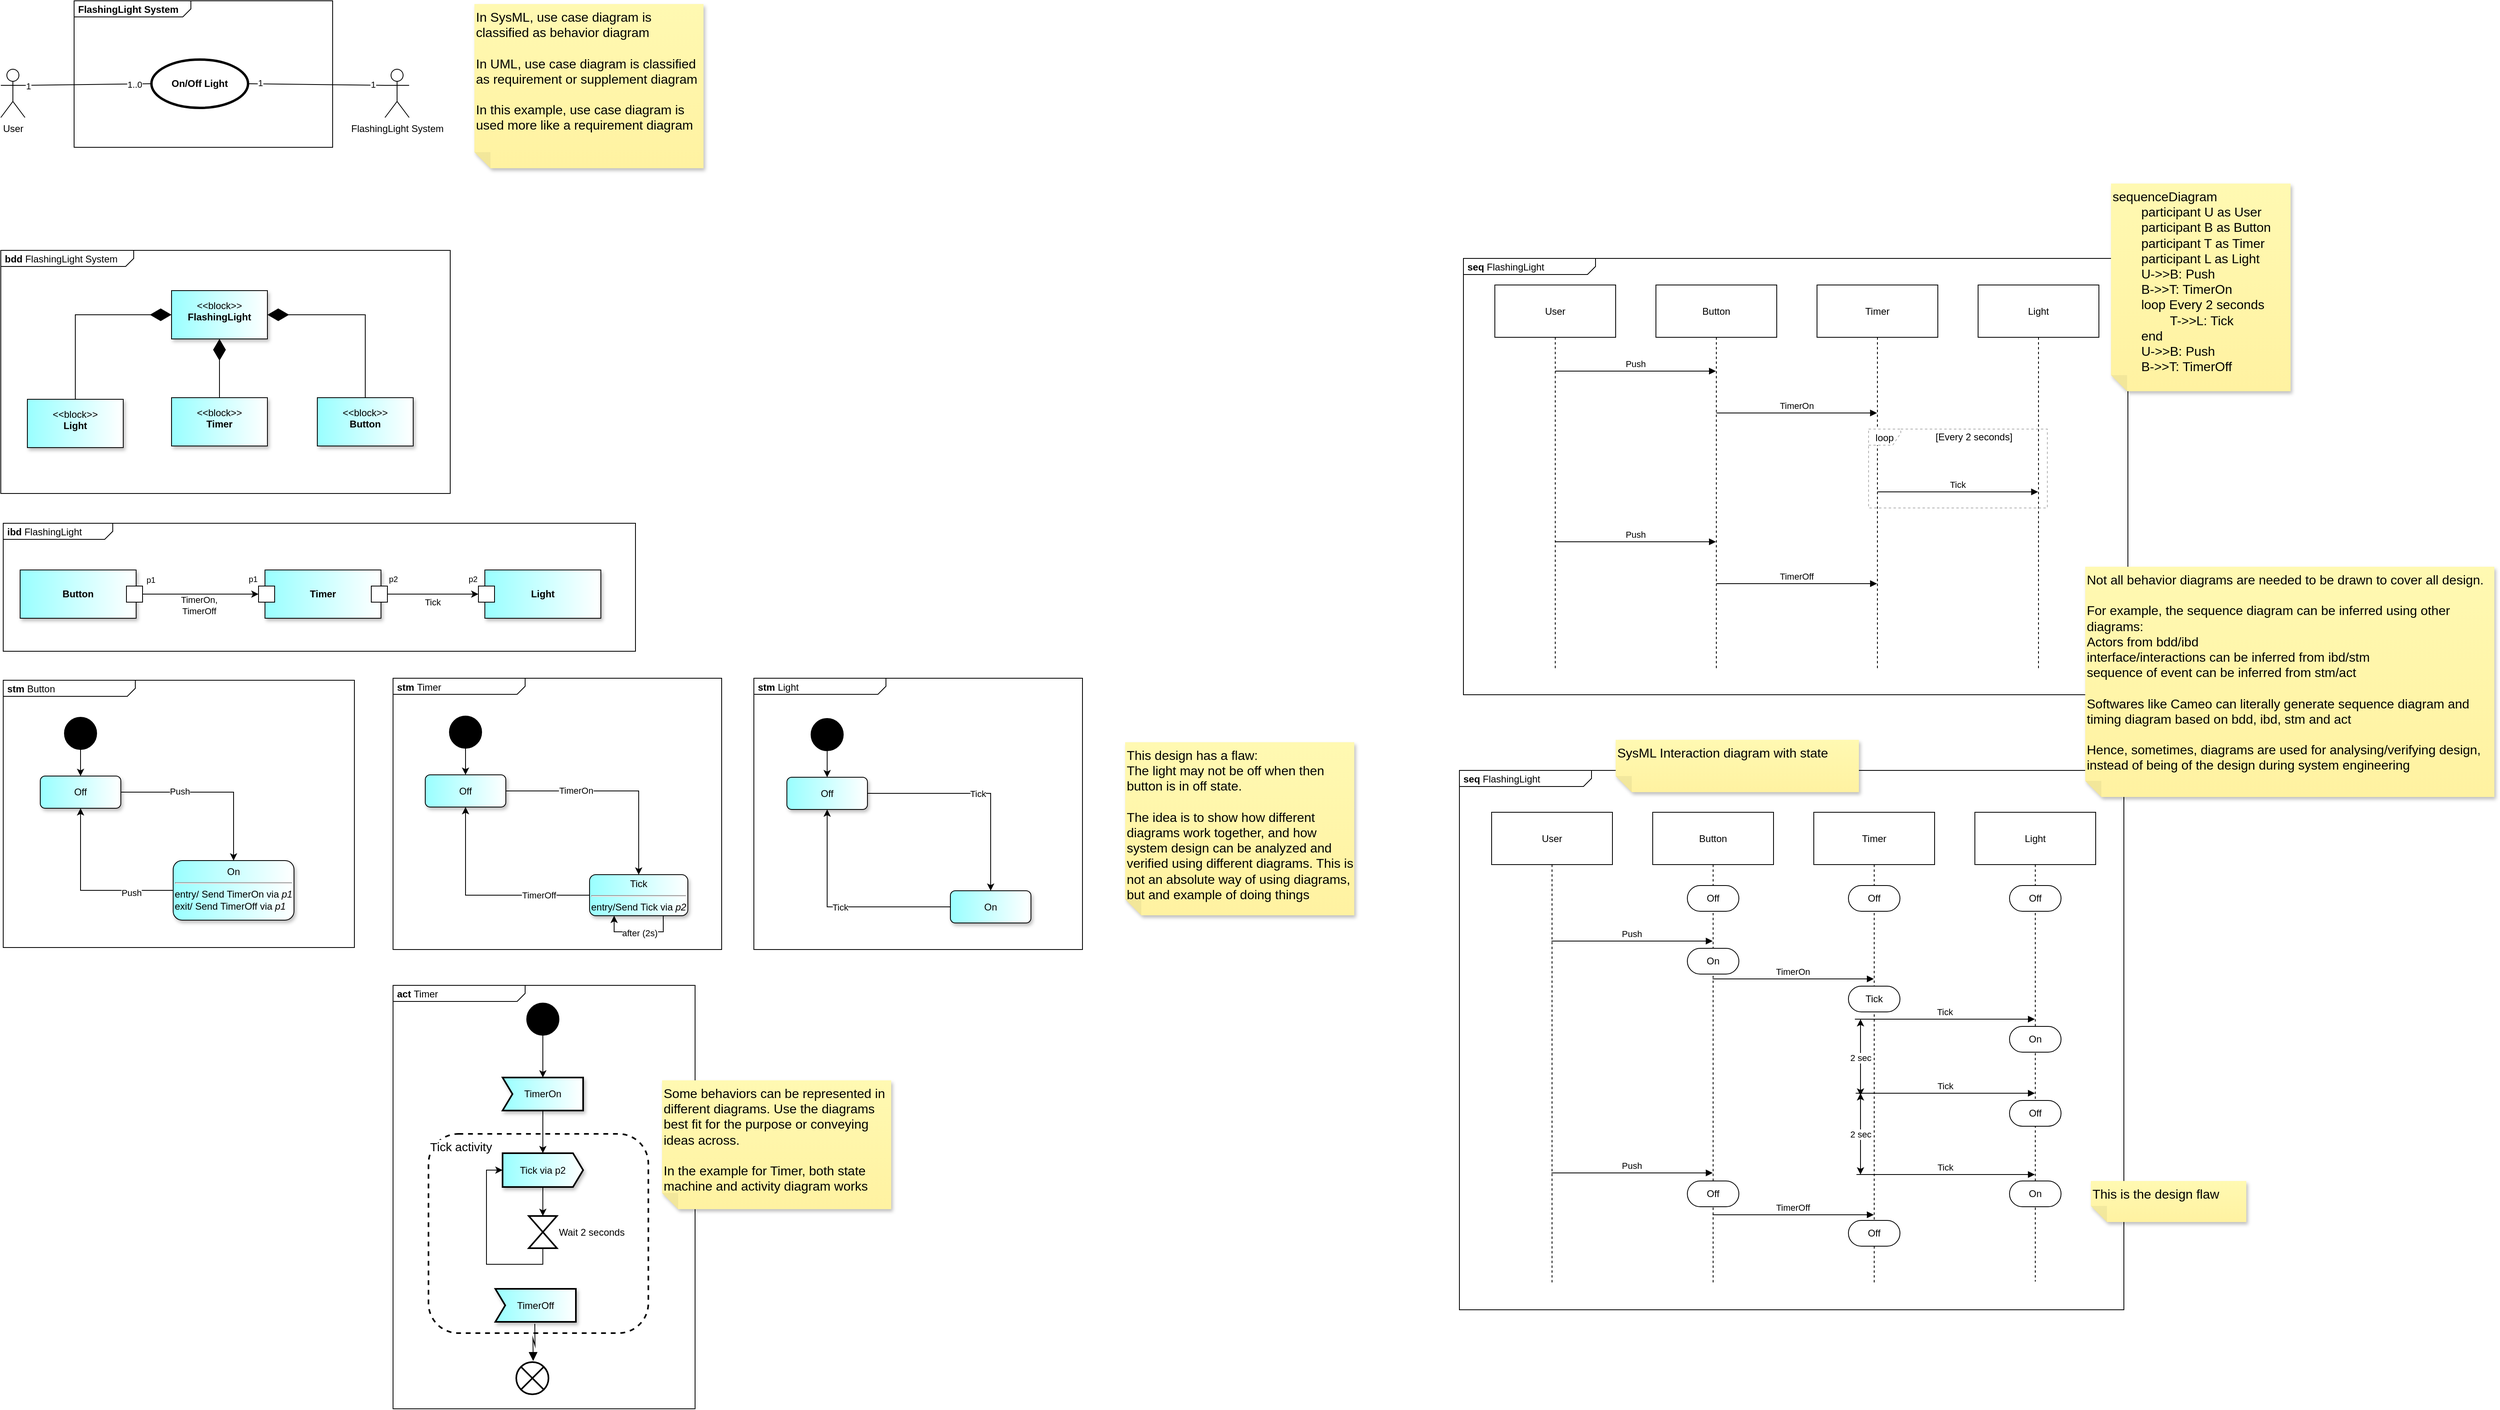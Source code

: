 <mxfile version="24.6.4" type="device">
  <diagram name="diagrams" id="NgHMQupxM8bkoz690rn3">
    <mxGraphModel dx="2449" dy="1994" grid="0" gridSize="10" guides="1" tooltips="1" connect="1" arrows="1" fold="1" page="0" pageScale="1" pageWidth="850" pageHeight="1100" math="0" shadow="0">
      <root>
        <mxCell id="0" />
        <mxCell id="1" parent="0" />
        <mxCell id="U8i6G2EXVAGbIlUf-492-12" value="&lt;p style=&quot;margin:0px;margin-top:4px;margin-left:5px;text-align:left;&quot;&gt;&lt;b&gt;seq&amp;nbsp;&lt;/b&gt;FlashingLight&lt;/p&gt;" style="html=1;shape=mxgraph.sysml.package;overflow=fill;labelX=164;align=left;spacingLeft=5;verticalAlign=top;spacingTop=-3;" parent="1" vertex="1">
          <mxGeometry x="1780" y="-90" width="825" height="542" as="geometry" />
        </mxCell>
        <mxCell id="CLxGFURM5NkhHzxLg44y-3" value="&lt;p style=&quot;margin:0px;margin-top:4px;margin-left:5px;text-align:left;&quot;&gt;&lt;b&gt;act&amp;nbsp;&lt;/b&gt;Timer&lt;/p&gt;" style="html=1;shape=mxgraph.sysml.package;overflow=fill;labelX=164;align=left;spacingLeft=5;verticalAlign=top;spacingTop=-3;" parent="1" vertex="1">
          <mxGeometry x="451" y="813" width="375" height="526" as="geometry" />
        </mxCell>
        <mxCell id="CLxGFURM5NkhHzxLg44y-28" value="Tick activity" style="shape=rect;html=1;rounded=1;verticalAlign=top;dashed=1;strokeWidth=2;whiteSpace=wrap;align=left;fontSize=15;labelBackgroundColor=default;" parent="1" vertex="1">
          <mxGeometry x="495" y="997.5" width="273" height="247.5" as="geometry" />
        </mxCell>
        <mxCell id="xfOUqwsB15l5kCVDc_Ek-1" value="&lt;p style=&quot;margin:0px;margin-top:4px;margin-left:5px;text-align:left;&quot;&gt;&lt;b&gt;bdd &lt;/b&gt;FlashingLight System&lt;/p&gt;" style="html=1;shape=mxgraph.sysml.package;overflow=fill;labelX=165;align=left;spacingLeft=5;verticalAlign=top;spacingTop=-3;" parent="1" vertex="1">
          <mxGeometry x="-36" y="-100" width="558" height="302" as="geometry" />
        </mxCell>
        <mxCell id="GMUeIrDvsUjbcGxVqlLN-1" value="&lt;p&gt;&amp;lt;&amp;lt;block&amp;gt;&amp;gt;&lt;br&gt;&lt;b&gt;FlashingLight&lt;/b&gt;&lt;/p&gt;" style="shape=rect;html=1;overflow=fill;whiteSpace=wrap;align=center;fillColor=#FFFFFF;gradientColor=#99FFFF;strokeColor=default;gradientDirection=west;shadow=1;" parent="1" vertex="1">
          <mxGeometry x="176" y="-50" width="119" height="60" as="geometry" />
        </mxCell>
        <mxCell id="GMUeIrDvsUjbcGxVqlLN-2" value="&lt;p&gt;&amp;lt;&amp;lt;block&amp;gt;&amp;gt;&lt;br&gt;&lt;b&gt;Light&lt;/b&gt;&lt;/p&gt;" style="shape=rect;html=1;overflow=fill;whiteSpace=wrap;align=center;fillColor=#FFFFFF;gradientColor=#99FFFF;strokeColor=default;gradientDirection=west;shadow=1;" parent="1" vertex="1">
          <mxGeometry x="-3" y="85" width="119" height="60" as="geometry" />
        </mxCell>
        <mxCell id="GMUeIrDvsUjbcGxVqlLN-3" value="&lt;p&gt;&amp;lt;&amp;lt;block&amp;gt;&amp;gt;&lt;br&gt;&lt;b&gt;Timer&lt;/b&gt;&lt;/p&gt;" style="shape=rect;html=1;overflow=fill;whiteSpace=wrap;align=center;fillColor=#FFFFFF;gradientColor=#99FFFF;strokeColor=default;gradientDirection=west;shadow=1;" parent="1" vertex="1">
          <mxGeometry x="176" y="83" width="119" height="60" as="geometry" />
        </mxCell>
        <mxCell id="GMUeIrDvsUjbcGxVqlLN-4" value="&lt;p&gt;&amp;lt;&amp;lt;block&amp;gt;&amp;gt;&lt;br&gt;&lt;b&gt;Button&lt;/b&gt;&lt;/p&gt;" style="shape=rect;html=1;overflow=fill;whiteSpace=wrap;align=center;fillColor=#FFFFFF;gradientColor=#99FFFF;strokeColor=default;gradientDirection=west;shadow=1;" parent="1" vertex="1">
          <mxGeometry x="357" y="83" width="119" height="60" as="geometry" />
        </mxCell>
        <mxCell id="GMUeIrDvsUjbcGxVqlLN-5" value="" style="endArrow=diamondThin;endFill=1;endSize=24;html=1;rounded=0;entryX=0;entryY=0.5;entryDx=0;entryDy=0;exitX=0.5;exitY=0;exitDx=0;exitDy=0;edgeStyle=orthogonalEdgeStyle;" parent="1" source="GMUeIrDvsUjbcGxVqlLN-2" target="GMUeIrDvsUjbcGxVqlLN-1" edge="1">
          <mxGeometry width="160" relative="1" as="geometry">
            <mxPoint x="7" y="35" as="sourcePoint" />
            <mxPoint x="167" y="35" as="targetPoint" />
          </mxGeometry>
        </mxCell>
        <mxCell id="GMUeIrDvsUjbcGxVqlLN-6" value="" style="endArrow=diamondThin;endFill=1;endSize=24;html=1;rounded=0;entryX=0.5;entryY=1;entryDx=0;entryDy=0;exitX=0.5;exitY=0;exitDx=0;exitDy=0;edgeStyle=orthogonalEdgeStyle;" parent="1" source="GMUeIrDvsUjbcGxVqlLN-3" target="GMUeIrDvsUjbcGxVqlLN-1" edge="1">
          <mxGeometry width="160" relative="1" as="geometry">
            <mxPoint x="67" y="95" as="sourcePoint" />
            <mxPoint x="186" y="-10" as="targetPoint" />
          </mxGeometry>
        </mxCell>
        <mxCell id="GMUeIrDvsUjbcGxVqlLN-7" value="" style="endArrow=diamondThin;endFill=1;endSize=24;html=1;rounded=0;entryX=1;entryY=0.5;entryDx=0;entryDy=0;exitX=0.5;exitY=0;exitDx=0;exitDy=0;edgeStyle=orthogonalEdgeStyle;" parent="1" source="GMUeIrDvsUjbcGxVqlLN-4" target="GMUeIrDvsUjbcGxVqlLN-1" edge="1">
          <mxGeometry width="160" relative="1" as="geometry">
            <mxPoint x="246" y="93" as="sourcePoint" />
            <mxPoint x="246" y="20" as="targetPoint" />
          </mxGeometry>
        </mxCell>
        <mxCell id="IPxPbu8k2HluA6a1k0Nx-1" value="&lt;p style=&quot;margin:0px;margin-top:4px;margin-left:5px;text-align:left;&quot;&gt;&lt;b&gt;ibd &lt;/b&gt;FlashingLight&lt;/p&gt;" style="html=1;shape=mxgraph.sysml.package;overflow=fill;labelX=136.43;align=left;spacingLeft=5;verticalAlign=top;spacingTop=-3;" parent="1" vertex="1">
          <mxGeometry x="-33" y="239" width="785" height="159" as="geometry" />
        </mxCell>
        <mxCell id="IPxPbu8k2HluA6a1k0Nx-2" value="Timer" style="html=1;shape=mxgraph.sysml.port1;fontStyle=1;whiteSpace=wrap;align=center;points=[[0,0.5,0],[1,0.5,0]];fillColor=#99FFFF;gradientColor=#FFFFFF;strokeColor=#000000;gradientDirection=east;shadow=1;container=0;" parent="1" vertex="1">
          <mxGeometry x="284" y="297" width="160" height="60" as="geometry" />
        </mxCell>
        <mxCell id="IPxPbu8k2HluA6a1k0Nx-5" value="Light" style="html=1;shape=mxgraph.sysml.port1;fontStyle=1;whiteSpace=wrap;align=center;points=[[0,0.5,0],[1,0.5,0]];fillColor=#99FFFF;gradientColor=#FFFFFF;strokeColor=#000000;gradientDirection=east;shadow=1;container=0;" parent="1" vertex="1">
          <mxGeometry x="557" y="297" width="160" height="60" as="geometry" />
        </mxCell>
        <mxCell id="IPxPbu8k2HluA6a1k0Nx-7" value="Button" style="html=1;shape=mxgraph.sysml.port1;fontStyle=1;whiteSpace=wrap;align=center;points=[[0,0.5,0],[1,0.5,0]];fillColor=#99FFFF;gradientColor=#FFFFFF;strokeColor=#000000;gradientDirection=east;shadow=1;container=0;" parent="1" vertex="1">
          <mxGeometry x="-20" y="297" width="160" height="60" as="geometry" />
        </mxCell>
        <mxCell id="IPxPbu8k2HluA6a1k0Nx-9" value="TimerOn,&lt;br&gt;TimerOff" style="rounded=0;orthogonalLoop=1;jettySize=auto;html=1;exitX=1;exitY=0.5;exitDx=0;exitDy=0;exitPerimeter=0;entryX=0;entryY=0.5;entryDx=0;entryDy=0;entryPerimeter=0;endArrow=classic;endFill=1;" parent="1" source="IPxPbu8k2HluA6a1k0Nx-8" target="IPxPbu8k2HluA6a1k0Nx-3" edge="1">
          <mxGeometry x="-0.028" y="-14" relative="1" as="geometry">
            <mxPoint as="offset" />
          </mxGeometry>
        </mxCell>
        <mxCell id="IPxPbu8k2HluA6a1k0Nx-10" value="Tick" style="edgeStyle=none;shape=connector;rounded=0;orthogonalLoop=1;jettySize=auto;html=1;exitX=1;exitY=0.5;exitDx=0;exitDy=0;exitPerimeter=0;entryX=0;entryY=0.5;entryDx=0;entryDy=0;entryPerimeter=0;strokeColor=default;align=center;verticalAlign=middle;fontFamily=Helvetica;fontSize=11;fontColor=default;labelBackgroundColor=default;endArrow=classic;endFill=1;" parent="1" source="IPxPbu8k2HluA6a1k0Nx-4" target="IPxPbu8k2HluA6a1k0Nx-6" edge="1">
          <mxGeometry x="-0.009" y="-10" relative="1" as="geometry">
            <mxPoint as="offset" />
          </mxGeometry>
        </mxCell>
        <mxCell id="IPxPbu8k2HluA6a1k0Nx-8" value="p1" style="shape=rect;points=[[1,0.5,0]];html=1;resizable=1;labelBackgroundColor=none;fontSize=10;part=1;verticalAlign=top;align=center;labelPosition=right;verticalLabelPosition=top;" parent="1" vertex="1">
          <mxGeometry x="120" y="317" width="20" height="20" as="geometry" />
        </mxCell>
        <mxCell id="IPxPbu8k2HluA6a1k0Nx-3" value="p1" style="shape=rect;points=[[0,0.5,0]];html=1;resizable=1;align=right;verticalAlign=bottom;labelPosition=left;verticalLabelPosition=top;labelBackgroundColor=none;fontSize=10;part=1;" parent="1" vertex="1">
          <mxGeometry x="284" y="317" width="20" height="20" as="geometry" />
        </mxCell>
        <mxCell id="IPxPbu8k2HluA6a1k0Nx-4" value="p2" style="shape=rect;points=[[1,0.5,0]];html=1;resizable=1;labelBackgroundColor=none;fontSize=10;part=1;labelPosition=right;verticalLabelPosition=top;align=left;verticalAlign=bottom;" parent="1" vertex="1">
          <mxGeometry x="424" y="317" width="20" height="20" as="geometry" />
        </mxCell>
        <mxCell id="IPxPbu8k2HluA6a1k0Nx-6" value="p2" style="shape=rect;points=[[0,0.5,0]];html=1;resizable=1;align=right;verticalAlign=bottom;labelPosition=left;verticalLabelPosition=top;labelBackgroundColor=none;fontSize=10;part=1;" parent="1" vertex="1">
          <mxGeometry x="557" y="317" width="20" height="20" as="geometry" />
        </mxCell>
        <mxCell id="2qZEOC3DAD6Wj7H-Trqy-1" value="&lt;p style=&quot;margin:0px;margin-top:4px;margin-left:5px;text-align:left;&quot;&gt;&lt;b&gt;stm&amp;nbsp;&lt;/b&gt;Button&lt;/p&gt;" style="html=1;shape=mxgraph.sysml.package;overflow=fill;labelX=164;align=left;spacingLeft=5;verticalAlign=top;spacingTop=-3;" parent="1" vertex="1">
          <mxGeometry x="-33" y="434" width="436" height="332" as="geometry" />
        </mxCell>
        <mxCell id="2qZEOC3DAD6Wj7H-Trqy-2" style="edgeStyle=orthogonalEdgeStyle;rounded=0;orthogonalLoop=1;jettySize=auto;html=1;exitX=0.5;exitY=1;exitDx=0;exitDy=0;" parent="1" source="2qZEOC3DAD6Wj7H-Trqy-3" target="2qZEOC3DAD6Wj7H-Trqy-6" edge="1">
          <mxGeometry relative="1" as="geometry" />
        </mxCell>
        <mxCell id="2qZEOC3DAD6Wj7H-Trqy-3" value="" style="shape=ellipse;html=1;fillColor=strokeColor;fontSize=18;fontColor=#ffffff;" parent="1" vertex="1">
          <mxGeometry x="43" y="480" width="40" height="40" as="geometry" />
        </mxCell>
        <mxCell id="2qZEOC3DAD6Wj7H-Trqy-4" style="edgeStyle=orthogonalEdgeStyle;rounded=0;orthogonalLoop=1;jettySize=auto;html=1;exitX=1;exitY=0.5;exitDx=0;exitDy=0;" parent="1" source="2qZEOC3DAD6Wj7H-Trqy-6" target="2qZEOC3DAD6Wj7H-Trqy-9" edge="1">
          <mxGeometry relative="1" as="geometry" />
        </mxCell>
        <mxCell id="2qZEOC3DAD6Wj7H-Trqy-5" value="Push" style="edgeLabel;html=1;align=center;verticalAlign=middle;resizable=0;points=[];" parent="2qZEOC3DAD6Wj7H-Trqy-4" vertex="1" connectable="0">
          <mxGeometry x="-0.353" y="1" relative="1" as="geometry">
            <mxPoint as="offset" />
          </mxGeometry>
        </mxCell>
        <mxCell id="2qZEOC3DAD6Wj7H-Trqy-6" value="Off" style="shape=rect;rounded=1;html=1;whiteSpace=wrap;align=center;shadow=1;strokeColor=default;verticalAlign=middle;fontFamily=Helvetica;fontSize=12;fontColor=default;fillColor=#FFFFFF;gradientColor=#99FFFF;gradientDirection=west;" parent="1" vertex="1">
          <mxGeometry x="13" y="553" width="100" height="40" as="geometry" />
        </mxCell>
        <mxCell id="2qZEOC3DAD6Wj7H-Trqy-7" style="edgeStyle=orthogonalEdgeStyle;rounded=0;orthogonalLoop=1;jettySize=auto;html=1;exitX=0;exitY=0.5;exitDx=0;exitDy=0;entryX=0.5;entryY=1;entryDx=0;entryDy=0;" parent="1" source="2qZEOC3DAD6Wj7H-Trqy-9" target="2qZEOC3DAD6Wj7H-Trqy-6" edge="1">
          <mxGeometry relative="1" as="geometry" />
        </mxCell>
        <mxCell id="2qZEOC3DAD6Wj7H-Trqy-8" value="Push" style="edgeLabel;html=1;align=center;verticalAlign=middle;resizable=0;points=[];" parent="2qZEOC3DAD6Wj7H-Trqy-7" vertex="1" connectable="0">
          <mxGeometry x="-0.517" y="3" relative="1" as="geometry">
            <mxPoint as="offset" />
          </mxGeometry>
        </mxCell>
        <mxCell id="2qZEOC3DAD6Wj7H-Trqy-9" value="&lt;div style=&quot;text-align: center;&quot;&gt;&lt;span style=&quot;background-color: initial;&quot;&gt;On&lt;/span&gt;&lt;/div&gt;&lt;hr&gt;entry/ Send TimerOn via &lt;i&gt;p1&lt;/i&gt;&lt;div&gt;exit/ Send TimerOff via &lt;i&gt;p1&lt;/i&gt;&lt;/div&gt;" style="shape=rect;rounded=1;html=1;whiteSpace=wrap;align=left;shadow=1;strokeColor=default;verticalAlign=top;fontFamily=Helvetica;fontSize=12;fontColor=default;fillColor=#FFFFFF;gradientColor=#99FFFF;gradientDirection=west;" parent="1" vertex="1">
          <mxGeometry x="178" y="658" width="150" height="74" as="geometry" />
        </mxCell>
        <mxCell id="5Y8oYMauXnSqcPie947L-1" value="&lt;p style=&quot;margin:0px;margin-top:4px;margin-left:5px;text-align:left;&quot;&gt;&lt;b&gt;stm&amp;nbsp;&lt;/b&gt;Timer&lt;/p&gt;" style="html=1;shape=mxgraph.sysml.package;overflow=fill;labelX=164;align=left;spacingLeft=5;verticalAlign=top;spacingTop=-3;" parent="1" vertex="1">
          <mxGeometry x="451" y="431.5" width="408" height="337" as="geometry" />
        </mxCell>
        <mxCell id="5Y8oYMauXnSqcPie947L-2" style="edgeStyle=orthogonalEdgeStyle;rounded=0;orthogonalLoop=1;jettySize=auto;html=1;exitX=0.5;exitY=1;exitDx=0;exitDy=0;" parent="1" source="5Y8oYMauXnSqcPie947L-3" target="5Y8oYMauXnSqcPie947L-6" edge="1">
          <mxGeometry relative="1" as="geometry" />
        </mxCell>
        <mxCell id="5Y8oYMauXnSqcPie947L-3" value="" style="shape=ellipse;html=1;fillColor=strokeColor;fontSize=18;fontColor=#ffffff;" parent="1" vertex="1">
          <mxGeometry x="521" y="478.5" width="40" height="40" as="geometry" />
        </mxCell>
        <mxCell id="5Y8oYMauXnSqcPie947L-4" style="edgeStyle=orthogonalEdgeStyle;rounded=0;orthogonalLoop=1;jettySize=auto;html=1;exitX=1;exitY=0.5;exitDx=0;exitDy=0;" parent="1" source="5Y8oYMauXnSqcPie947L-6" target="5Y8oYMauXnSqcPie947L-9" edge="1">
          <mxGeometry relative="1" as="geometry" />
        </mxCell>
        <mxCell id="5Y8oYMauXnSqcPie947L-5" value="TimerOn" style="edgeLabel;html=1;align=center;verticalAlign=middle;resizable=0;points=[];" parent="5Y8oYMauXnSqcPie947L-4" vertex="1" connectable="0">
          <mxGeometry x="-0.353" y="1" relative="1" as="geometry">
            <mxPoint as="offset" />
          </mxGeometry>
        </mxCell>
        <mxCell id="5Y8oYMauXnSqcPie947L-6" value="Off" style="shape=rect;rounded=1;html=1;whiteSpace=wrap;align=center;shadow=1;strokeColor=default;verticalAlign=middle;fontFamily=Helvetica;fontSize=12;fontColor=default;fillColor=#FFFFFF;gradientColor=#99FFFF;gradientDirection=west;" parent="1" vertex="1">
          <mxGeometry x="491" y="551.5" width="100" height="40" as="geometry" />
        </mxCell>
        <mxCell id="5Y8oYMauXnSqcPie947L-7" style="edgeStyle=orthogonalEdgeStyle;rounded=0;orthogonalLoop=1;jettySize=auto;html=1;exitX=0;exitY=0.5;exitDx=0;exitDy=0;entryX=0.5;entryY=1;entryDx=0;entryDy=0;" parent="1" source="5Y8oYMauXnSqcPie947L-9" target="5Y8oYMauXnSqcPie947L-6" edge="1">
          <mxGeometry relative="1" as="geometry" />
        </mxCell>
        <mxCell id="5Y8oYMauXnSqcPie947L-8" value="TimerOff" style="edgeLabel;html=1;align=center;verticalAlign=middle;resizable=0;points=[];" parent="5Y8oYMauXnSqcPie947L-7" vertex="1" connectable="0">
          <mxGeometry x="-0.517" y="3" relative="1" as="geometry">
            <mxPoint y="-3" as="offset" />
          </mxGeometry>
        </mxCell>
        <mxCell id="5Y8oYMauXnSqcPie947L-9" value="&lt;div style=&quot;text-align: center;&quot;&gt;&lt;span style=&quot;background-color: initial;&quot;&gt;Tick&lt;/span&gt;&lt;/div&gt;&lt;div&gt;&lt;hr&gt;entry/Send Tick via &lt;i&gt;p2&lt;/i&gt;&lt;/div&gt;" style="shape=rect;rounded=1;html=1;whiteSpace=wrap;align=left;shadow=1;strokeColor=default;verticalAlign=middle;fontFamily=Helvetica;fontSize=12;fontColor=default;fillColor=#FFFFFF;gradientColor=#99FFFF;gradientDirection=west;" parent="1" vertex="1">
          <mxGeometry x="695" y="675.5" width="122" height="51" as="geometry" />
        </mxCell>
        <mxCell id="5Y8oYMauXnSqcPie947L-10" style="edgeStyle=orthogonalEdgeStyle;rounded=0;orthogonalLoop=1;jettySize=auto;html=1;exitX=0.75;exitY=1;exitDx=0;exitDy=0;entryX=0.25;entryY=1;entryDx=0;entryDy=0;" parent="1" source="5Y8oYMauXnSqcPie947L-9" target="5Y8oYMauXnSqcPie947L-9" edge="1">
          <mxGeometry relative="1" as="geometry" />
        </mxCell>
        <mxCell id="5Y8oYMauXnSqcPie947L-11" value="after (2s)" style="edgeLabel;html=1;align=center;verticalAlign=middle;resizable=0;points=[];" parent="5Y8oYMauXnSqcPie947L-10" vertex="1" connectable="0">
          <mxGeometry x="-0.208" y="-1" relative="1" as="geometry">
            <mxPoint x="-10" y="2" as="offset" />
          </mxGeometry>
        </mxCell>
        <mxCell id="YGxtljFvsMMyLc6sZUxb-1" value="&lt;p style=&quot;margin:0px;margin-top:4px;margin-left:5px;text-align:left;&quot;&gt;&lt;b&gt;stm&amp;nbsp;&lt;/b&gt;Light&lt;/p&gt;&lt;p style=&quot;margin:0px;margin-top:4px;margin-left:5px;text-align:left;&quot;&gt;&lt;br&gt;&lt;/p&gt;" style="html=1;shape=mxgraph.sysml.package;overflow=fill;labelX=164;align=left;spacingLeft=5;verticalAlign=top;spacingTop=-3;" parent="1" vertex="1">
          <mxGeometry x="899" y="431.5" width="408" height="337" as="geometry" />
        </mxCell>
        <mxCell id="YGxtljFvsMMyLc6sZUxb-2" style="edgeStyle=orthogonalEdgeStyle;rounded=0;orthogonalLoop=1;jettySize=auto;html=1;exitX=0.5;exitY=1;exitDx=0;exitDy=0;" parent="1" source="YGxtljFvsMMyLc6sZUxb-3" target="YGxtljFvsMMyLc6sZUxb-5" edge="1">
          <mxGeometry relative="1" as="geometry" />
        </mxCell>
        <mxCell id="YGxtljFvsMMyLc6sZUxb-3" value="" style="shape=ellipse;html=1;fillColor=strokeColor;fontSize=18;fontColor=#ffffff;" parent="1" vertex="1">
          <mxGeometry x="970" y="481.5" width="40" height="40" as="geometry" />
        </mxCell>
        <mxCell id="YGxtljFvsMMyLc6sZUxb-4" value="Tick" style="edgeStyle=orthogonalEdgeStyle;rounded=0;orthogonalLoop=1;jettySize=auto;html=1;exitX=1;exitY=0.5;exitDx=0;exitDy=0;" parent="1" source="YGxtljFvsMMyLc6sZUxb-5" target="YGxtljFvsMMyLc6sZUxb-7" edge="1">
          <mxGeometry relative="1" as="geometry">
            <mxPoint x="1163.0" y="574.5" as="sourcePoint" />
          </mxGeometry>
        </mxCell>
        <mxCell id="YGxtljFvsMMyLc6sZUxb-5" value="Off" style="shape=rect;rounded=1;html=1;whiteSpace=wrap;align=center;shadow=1;strokeColor=default;verticalAlign=middle;fontFamily=Helvetica;fontSize=12;fontColor=default;fillColor=#FFFFFF;gradientColor=#99FFFF;gradientDirection=west;" parent="1" vertex="1">
          <mxGeometry x="940" y="554.5" width="100" height="40" as="geometry" />
        </mxCell>
        <mxCell id="YGxtljFvsMMyLc6sZUxb-6" value="Tick" style="edgeStyle=orthogonalEdgeStyle;rounded=0;orthogonalLoop=1;jettySize=auto;html=1;exitX=0;exitY=0.5;exitDx=0;exitDy=0;entryX=0.5;entryY=1;entryDx=0;entryDy=0;" parent="1" source="YGxtljFvsMMyLc6sZUxb-7" target="YGxtljFvsMMyLc6sZUxb-5" edge="1">
          <mxGeometry relative="1" as="geometry">
            <mxPoint x="1033" y="715.5" as="sourcePoint" />
          </mxGeometry>
        </mxCell>
        <mxCell id="YGxtljFvsMMyLc6sZUxb-7" value="On" style="shape=rect;rounded=1;html=1;whiteSpace=wrap;align=center;shadow=1;strokeColor=default;verticalAlign=middle;fontFamily=Helvetica;fontSize=12;fontColor=default;fillColor=#FFFFFF;gradientColor=#99FFFF;gradientDirection=west;" parent="1" vertex="1">
          <mxGeometry x="1143" y="695.5" width="100" height="40" as="geometry" />
        </mxCell>
        <mxCell id="CLxGFURM5NkhHzxLg44y-2" value="This design has a flaw:&lt;div style=&quot;font-size: 16px;&quot;&gt;The light may not be off when then button is in off state.&lt;/div&gt;&lt;div style=&quot;font-size: 16px;&quot;&gt;&lt;br&gt;The idea is to show how different diagrams work together, and how system design can be analyzed and verified using different diagrams. This is not an absolute way of using diagrams, but and example of doing things&lt;/div&gt;" style="shape=note;whiteSpace=wrap;html=1;backgroundOutline=1;fontColor=#000000;darkOpacity=0.05;fillColor=#FFF9B2;strokeColor=none;fillStyle=solid;direction=west;gradientDirection=north;gradientColor=#FFF2A1;shadow=1;size=20;pointerEvents=1;align=left;verticalAlign=top;fontSize=16;" parent="1" vertex="1">
          <mxGeometry x="1360" y="511" width="284.47" height="215" as="geometry" />
        </mxCell>
        <mxCell id="CLxGFURM5NkhHzxLg44y-4" style="edgeStyle=orthogonalEdgeStyle;rounded=0;orthogonalLoop=1;jettySize=auto;html=1;exitX=0.5;exitY=1;exitDx=0;exitDy=0;entryX=0.5;entryY=0;entryDx=0;entryDy=0;entryPerimeter=0;" parent="1" source="CLxGFURM5NkhHzxLg44y-5" target="CLxGFURM5NkhHzxLg44y-14" edge="1">
          <mxGeometry relative="1" as="geometry">
            <mxPoint x="636.957" y="840.5" as="targetPoint" />
          </mxGeometry>
        </mxCell>
        <mxCell id="CLxGFURM5NkhHzxLg44y-5" value="" style="shape=ellipse;html=1;fillColor=strokeColor;fontSize=18;fontColor=#ffffff;" parent="1" vertex="1">
          <mxGeometry x="617" y="835" width="40" height="40" as="geometry" />
        </mxCell>
        <mxCell id="CLxGFURM5NkhHzxLg44y-18" style="edgeStyle=orthogonalEdgeStyle;rounded=0;orthogonalLoop=1;jettySize=auto;html=1;exitX=0.5;exitY=1;exitDx=0;exitDy=0;exitPerimeter=0;entryX=0.5;entryY=0;entryDx=0;entryDy=0;entryPerimeter=0;" parent="1" source="CLxGFURM5NkhHzxLg44y-14" target="CLxGFURM5NkhHzxLg44y-19" edge="1">
          <mxGeometry relative="1" as="geometry">
            <mxPoint x="637" y="1005.5" as="targetPoint" />
          </mxGeometry>
        </mxCell>
        <mxCell id="CLxGFURM5NkhHzxLg44y-14" value="TimerOn" style="html=1;shape=mxgraph.sysml.accEvent;strokeWidth=2;whiteSpace=wrap;align=center;rounded=1;shadow=1;strokeColor=default;verticalAlign=middle;fontFamily=Helvetica;fontSize=12;fontColor=default;fillColor=#FFFFFF;gradientColor=#99FFFF;gradientDirection=west;" parent="1" vertex="1">
          <mxGeometry x="587" y="927.5" width="100" height="41" as="geometry" />
        </mxCell>
        <mxCell id="CLxGFURM5NkhHzxLg44y-22" style="edgeStyle=orthogonalEdgeStyle;rounded=0;orthogonalLoop=1;jettySize=auto;html=1;exitX=0.5;exitY=1;exitDx=0;exitDy=0;exitPerimeter=0;" parent="1" source="CLxGFURM5NkhHzxLg44y-19" target="CLxGFURM5NkhHzxLg44y-21" edge="1">
          <mxGeometry relative="1" as="geometry" />
        </mxCell>
        <mxCell id="CLxGFURM5NkhHzxLg44y-19" value="Tick via p2" style="html=1;shape=mxgraph.sysml.sendSigAct;strokeWidth=2;whiteSpace=wrap;align=center;rounded=1;shadow=1;strokeColor=default;verticalAlign=middle;fontFamily=Helvetica;fontSize=12;fontColor=default;fillColor=#FFFFFF;gradientColor=#99FFFF;gradientDirection=west;" parent="1" vertex="1">
          <mxGeometry x="587" y="1021.5" width="100" height="42" as="geometry" />
        </mxCell>
        <mxCell id="CLxGFURM5NkhHzxLg44y-21" value="Wait 2 seconds" style="html=1;shape=mxgraph.sysml.timeEvent;strokeWidth=2;verticalLabelPosition=middle;verticalAlignment=top;labelPosition=right;align=left;verticalAlign=middle;" parent="1" vertex="1">
          <mxGeometry x="619.5" y="1099.5" width="35" height="40" as="geometry" />
        </mxCell>
        <mxCell id="CLxGFURM5NkhHzxLg44y-23" style="edgeStyle=orthogonalEdgeStyle;rounded=0;orthogonalLoop=1;jettySize=auto;html=1;exitX=0.5;exitY=1;exitDx=0;exitDy=0;exitPerimeter=0;entryX=0;entryY=0.5;entryDx=0;entryDy=0;entryPerimeter=0;" parent="1" source="CLxGFURM5NkhHzxLg44y-21" target="CLxGFURM5NkhHzxLg44y-19" edge="1">
          <mxGeometry relative="1" as="geometry" />
        </mxCell>
        <mxCell id="CLxGFURM5NkhHzxLg44y-24" value="TimerOff" style="html=1;shape=mxgraph.sysml.accEvent;strokeWidth=2;whiteSpace=wrap;align=center;rounded=1;shadow=1;strokeColor=default;verticalAlign=middle;fontFamily=Helvetica;fontSize=12;fontColor=default;fillColor=#FFFFFF;gradientColor=#99FFFF;gradientDirection=west;" parent="1" vertex="1">
          <mxGeometry x="578" y="1190" width="100" height="41" as="geometry" />
        </mxCell>
        <mxCell id="CLxGFURM5NkhHzxLg44y-27" value="Some behaviors can be represented in different diagrams. Use the diagrams best fit for the purpose or conveying ideas across.&lt;br&gt;&lt;br&gt;In the example for Timer, both state machine and activity diagram works" style="shape=note;whiteSpace=wrap;html=1;backgroundOutline=1;fontColor=#000000;darkOpacity=0.05;fillColor=#FFF9B2;strokeColor=none;fillStyle=solid;direction=west;gradientDirection=north;gradientColor=#FFF2A1;shadow=1;size=20;pointerEvents=1;align=left;verticalAlign=top;fontSize=16;" parent="1" vertex="1">
          <mxGeometry x="785" y="931" width="284.47" height="160" as="geometry" />
        </mxCell>
        <mxCell id="CLxGFURM5NkhHzxLg44y-29" value="" style="shape=mxgraph.lean_mapping.electronic_info_flow_edge;html=1;edgeStyle=none;align=center;verticalAlign=bottom;fillColor=#ffffff;rounded=0;" parent="1" source="CLxGFURM5NkhHzxLg44y-24" target="CLxGFURM5NkhHzxLg44y-34" edge="1">
          <mxGeometry x="1" relative="1" as="geometry">
            <mxPoint x="625" y="1286.714" as="targetPoint" />
            <mxPoint x="821.0" y="1155.5" as="sourcePoint" />
          </mxGeometry>
        </mxCell>
        <mxCell id="CLxGFURM5NkhHzxLg44y-34" value="" style="html=1;shape=mxgraph.sysml.flowFinal;strokeWidth=2;verticalLabelPosition=bottom;verticalAlignment=top;" parent="1" vertex="1">
          <mxGeometry x="604" y="1281.004" width="40" height="40" as="geometry" />
        </mxCell>
        <mxCell id="U8i6G2EXVAGbIlUf-492-1" value="User" style="shape=umlLifeline;perimeter=lifelinePerimeter;whiteSpace=wrap;container=1;dropTarget=0;collapsible=0;recursiveResize=0;outlineConnect=0;portConstraint=eastwest;newEdgeStyle={&quot;edgeStyle&quot;:&quot;elbowEdgeStyle&quot;,&quot;elbow&quot;:&quot;vertical&quot;,&quot;curved&quot;:0,&quot;rounded&quot;:0};size=65;" parent="1" vertex="1">
          <mxGeometry x="1819" y="-57" width="150" height="476" as="geometry" />
        </mxCell>
        <mxCell id="U8i6G2EXVAGbIlUf-492-2" value="Button" style="shape=umlLifeline;perimeter=lifelinePerimeter;whiteSpace=wrap;container=1;dropTarget=0;collapsible=0;recursiveResize=0;outlineConnect=0;portConstraint=eastwest;newEdgeStyle={&quot;edgeStyle&quot;:&quot;elbowEdgeStyle&quot;,&quot;elbow&quot;:&quot;vertical&quot;,&quot;curved&quot;:0,&quot;rounded&quot;:0};size=65;" parent="1" vertex="1">
          <mxGeometry x="2019" y="-57" width="150" height="476" as="geometry" />
        </mxCell>
        <mxCell id="U8i6G2EXVAGbIlUf-492-3" value="Timer" style="shape=umlLifeline;perimeter=lifelinePerimeter;whiteSpace=wrap;container=1;dropTarget=0;collapsible=0;recursiveResize=0;outlineConnect=0;portConstraint=eastwest;newEdgeStyle={&quot;edgeStyle&quot;:&quot;elbowEdgeStyle&quot;,&quot;elbow&quot;:&quot;vertical&quot;,&quot;curved&quot;:0,&quot;rounded&quot;:0};size=65;" parent="1" vertex="1">
          <mxGeometry x="2219" y="-57" width="150" height="476" as="geometry" />
        </mxCell>
        <mxCell id="U8i6G2EXVAGbIlUf-492-4" value="Light" style="shape=umlLifeline;perimeter=lifelinePerimeter;whiteSpace=wrap;container=1;dropTarget=0;collapsible=0;recursiveResize=0;outlineConnect=0;portConstraint=eastwest;newEdgeStyle={&quot;edgeStyle&quot;:&quot;elbowEdgeStyle&quot;,&quot;elbow&quot;:&quot;vertical&quot;,&quot;curved&quot;:0,&quot;rounded&quot;:0};size=65;" parent="1" vertex="1">
          <mxGeometry x="2419" y="-57" width="150" height="476" as="geometry" />
        </mxCell>
        <mxCell id="U8i6G2EXVAGbIlUf-492-5" value="loop" style="shape=umlFrame;dashed=1;pointerEvents=0;dropTarget=0;strokeColor=#B3B3B3;height=20;width=40" parent="1" vertex="1">
          <mxGeometry x="2283" y="122" width="222" height="98" as="geometry" />
        </mxCell>
        <mxCell id="U8i6G2EXVAGbIlUf-492-6" value="[Every 2 seconds]" style="text;strokeColor=none;fillColor=none;align=center;verticalAlign=middle;whiteSpace=wrap;" parent="U8i6G2EXVAGbIlUf-492-5" vertex="1">
          <mxGeometry x="40" width="182" height="20" as="geometry" />
        </mxCell>
        <mxCell id="U8i6G2EXVAGbIlUf-492-7" value="Push" style="verticalAlign=bottom;edgeStyle=elbowEdgeStyle;elbow=vertical;curved=0;rounded=0;endArrow=block;" parent="1" source="U8i6G2EXVAGbIlUf-492-1" target="U8i6G2EXVAGbIlUf-492-2" edge="1">
          <mxGeometry relative="1" as="geometry">
            <Array as="points">
              <mxPoint x="2003" y="50" />
            </Array>
          </mxGeometry>
        </mxCell>
        <mxCell id="U8i6G2EXVAGbIlUf-492-8" value="TimerOn" style="verticalAlign=bottom;edgeStyle=elbowEdgeStyle;elbow=vertical;curved=0;rounded=0;endArrow=block;" parent="1" source="U8i6G2EXVAGbIlUf-492-2" target="U8i6G2EXVAGbIlUf-492-3" edge="1">
          <mxGeometry relative="1" as="geometry">
            <Array as="points">
              <mxPoint x="2203" y="102" />
            </Array>
          </mxGeometry>
        </mxCell>
        <mxCell id="U8i6G2EXVAGbIlUf-492-9" value="Tick" style="verticalAlign=bottom;edgeStyle=elbowEdgeStyle;elbow=vertical;curved=0;rounded=0;endArrow=block;" parent="1" source="U8i6G2EXVAGbIlUf-492-3" target="U8i6G2EXVAGbIlUf-492-4" edge="1">
          <mxGeometry relative="1" as="geometry">
            <Array as="points">
              <mxPoint x="2403" y="200" />
            </Array>
          </mxGeometry>
        </mxCell>
        <mxCell id="U8i6G2EXVAGbIlUf-492-10" value="Push" style="verticalAlign=bottom;edgeStyle=elbowEdgeStyle;elbow=vertical;curved=0;rounded=0;endArrow=block;" parent="1" source="U8i6G2EXVAGbIlUf-492-1" target="U8i6G2EXVAGbIlUf-492-2" edge="1">
          <mxGeometry relative="1" as="geometry">
            <Array as="points">
              <mxPoint x="2003" y="262" />
            </Array>
          </mxGeometry>
        </mxCell>
        <mxCell id="U8i6G2EXVAGbIlUf-492-11" value="TimerOff" style="verticalAlign=bottom;edgeStyle=elbowEdgeStyle;elbow=vertical;curved=0;rounded=0;endArrow=block;" parent="1" source="U8i6G2EXVAGbIlUf-492-2" target="U8i6G2EXVAGbIlUf-492-3" edge="1">
          <mxGeometry relative="1" as="geometry">
            <Array as="points">
              <mxPoint x="2203" y="314" />
            </Array>
          </mxGeometry>
        </mxCell>
        <mxCell id="S4ao-fSeeahUt9cccsF2-1" value="&lt;p style=&quot;margin:0px;margin-top:4px;margin-left:5px;text-align:left;&quot;&gt;&lt;b&gt;seq&amp;nbsp;&lt;/b&gt;FlashingLight&lt;/p&gt;" style="html=1;shape=mxgraph.sysml.package;overflow=fill;labelX=164;align=left;spacingLeft=5;verticalAlign=top;spacingTop=-3;" parent="1" vertex="1">
          <mxGeometry x="1775" y="546" width="825" height="670" as="geometry" />
        </mxCell>
        <mxCell id="S4ao-fSeeahUt9cccsF2-2" value="User" style="shape=umlLifeline;perimeter=lifelinePerimeter;whiteSpace=wrap;container=1;dropTarget=0;collapsible=0;recursiveResize=0;outlineConnect=0;portConstraint=eastwest;newEdgeStyle={&quot;edgeStyle&quot;:&quot;elbowEdgeStyle&quot;,&quot;elbow&quot;:&quot;vertical&quot;,&quot;curved&quot;:0,&quot;rounded&quot;:0};size=65;" parent="1" vertex="1">
          <mxGeometry x="1815" y="598" width="150" height="584" as="geometry" />
        </mxCell>
        <mxCell id="S4ao-fSeeahUt9cccsF2-3" value="Button" style="shape=umlLifeline;perimeter=lifelinePerimeter;whiteSpace=wrap;container=1;dropTarget=0;collapsible=0;recursiveResize=0;outlineConnect=0;portConstraint=eastwest;newEdgeStyle={&quot;edgeStyle&quot;:&quot;elbowEdgeStyle&quot;,&quot;elbow&quot;:&quot;vertical&quot;,&quot;curved&quot;:0,&quot;rounded&quot;:0};size=65;" parent="1" vertex="1">
          <mxGeometry x="2015" y="598" width="150" height="584" as="geometry" />
        </mxCell>
        <mxCell id="S4ao-fSeeahUt9cccsF2-4" value="Timer" style="shape=umlLifeline;perimeter=lifelinePerimeter;whiteSpace=wrap;container=1;dropTarget=0;collapsible=0;recursiveResize=0;outlineConnect=0;portConstraint=eastwest;newEdgeStyle={&quot;edgeStyle&quot;:&quot;elbowEdgeStyle&quot;,&quot;elbow&quot;:&quot;vertical&quot;,&quot;curved&quot;:0,&quot;rounded&quot;:0};size=65;" parent="1" vertex="1">
          <mxGeometry x="2215" y="598" width="150" height="587" as="geometry" />
        </mxCell>
        <mxCell id="S4ao-fSeeahUt9cccsF2-5" value="Light" style="shape=umlLifeline;perimeter=lifelinePerimeter;whiteSpace=wrap;container=1;dropTarget=0;collapsible=0;recursiveResize=0;outlineConnect=0;portConstraint=eastwest;newEdgeStyle={&quot;edgeStyle&quot;:&quot;elbowEdgeStyle&quot;,&quot;elbow&quot;:&quot;vertical&quot;,&quot;curved&quot;:0,&quot;rounded&quot;:0};size=65;" parent="1" vertex="1">
          <mxGeometry x="2415" y="598" width="150" height="583" as="geometry" />
        </mxCell>
        <mxCell id="S4ao-fSeeahUt9cccsF2-6" value="Push" style="verticalAlign=bottom;edgeStyle=elbowEdgeStyle;elbow=vertical;curved=0;rounded=0;endArrow=block;" parent="1" edge="1">
          <mxGeometry relative="1" as="geometry">
            <Array as="points">
              <mxPoint x="1999" y="758" />
            </Array>
            <mxPoint x="1889.324" y="758" as="sourcePoint" />
            <mxPoint x="2089.5" y="758" as="targetPoint" />
          </mxGeometry>
        </mxCell>
        <mxCell id="S4ao-fSeeahUt9cccsF2-7" value="TimerOn" style="verticalAlign=bottom;edgeStyle=elbowEdgeStyle;elbow=vertical;curved=0;rounded=0;endArrow=block;" parent="1" edge="1">
          <mxGeometry relative="1" as="geometry">
            <Array as="points">
              <mxPoint x="2199" y="805" />
            </Array>
            <mxPoint x="2089.324" y="805" as="sourcePoint" />
            <mxPoint x="2289.5" y="805" as="targetPoint" />
          </mxGeometry>
        </mxCell>
        <mxCell id="S4ao-fSeeahUt9cccsF2-8" value="Tick" style="verticalAlign=bottom;edgeStyle=elbowEdgeStyle;elbow=vertical;curved=0;rounded=0;endArrow=block;" parent="1" edge="1">
          <mxGeometry relative="1" as="geometry">
            <Array as="points">
              <mxPoint x="2375.19" y="855" />
            </Array>
            <mxPoint x="2266.0" y="855" as="sourcePoint" />
            <mxPoint x="2489.5" y="855" as="targetPoint" />
          </mxGeometry>
        </mxCell>
        <mxCell id="S4ao-fSeeahUt9cccsF2-9" value="Push" style="verticalAlign=bottom;edgeStyle=elbowEdgeStyle;elbow=vertical;curved=0;rounded=0;endArrow=block;" parent="1" edge="1">
          <mxGeometry relative="1" as="geometry">
            <Array as="points">
              <mxPoint x="1999" y="1046" />
            </Array>
            <mxPoint x="1889.324" y="1046" as="sourcePoint" />
            <mxPoint x="2089.5" y="1046" as="targetPoint" />
          </mxGeometry>
        </mxCell>
        <mxCell id="S4ao-fSeeahUt9cccsF2-10" value="TimerOff" style="verticalAlign=bottom;edgeStyle=elbowEdgeStyle;elbow=vertical;curved=0;rounded=0;endArrow=block;" parent="1" edge="1">
          <mxGeometry relative="1" as="geometry">
            <Array as="points">
              <mxPoint x="2199" y="1098" />
            </Array>
            <mxPoint x="2089.324" y="1098" as="sourcePoint" />
            <mxPoint x="2289.5" y="1098" as="targetPoint" />
          </mxGeometry>
        </mxCell>
        <mxCell id="S4ao-fSeeahUt9cccsF2-11" value="Off" style="rounded=1;whiteSpace=wrap;html=1;arcSize=50;" parent="1" vertex="1">
          <mxGeometry x="2058" y="689" width="64" height="32" as="geometry" />
        </mxCell>
        <mxCell id="S4ao-fSeeahUt9cccsF2-12" value="Off" style="rounded=1;whiteSpace=wrap;html=1;strokeColor=default;align=center;verticalAlign=middle;arcSize=50;fontFamily=Helvetica;fontSize=12;fontColor=default;fillColor=default;" parent="1" vertex="1">
          <mxGeometry x="2258" y="689" width="64" height="32" as="geometry" />
        </mxCell>
        <mxCell id="S4ao-fSeeahUt9cccsF2-13" value="Off" style="rounded=1;whiteSpace=wrap;html=1;strokeColor=default;align=center;verticalAlign=middle;arcSize=50;fontFamily=Helvetica;fontSize=12;fontColor=default;fillColor=default;" parent="1" vertex="1">
          <mxGeometry x="2458" y="689" width="64" height="32" as="geometry" />
        </mxCell>
        <mxCell id="S4ao-fSeeahUt9cccsF2-14" value="On" style="rounded=1;whiteSpace=wrap;html=1;strokeColor=default;align=center;verticalAlign=middle;arcSize=50;fontFamily=Helvetica;fontSize=12;fontColor=default;fillColor=default;" parent="1" vertex="1">
          <mxGeometry x="2058" y="767" width="64" height="32" as="geometry" />
        </mxCell>
        <mxCell id="S4ao-fSeeahUt9cccsF2-15" value="Tick" style="rounded=1;whiteSpace=wrap;html=1;strokeColor=default;align=center;verticalAlign=middle;arcSize=50;fontFamily=Helvetica;fontSize=12;fontColor=default;fillColor=default;" parent="1" vertex="1">
          <mxGeometry x="2258" y="814" width="64" height="32" as="geometry" />
        </mxCell>
        <mxCell id="S4ao-fSeeahUt9cccsF2-16" value="On" style="rounded=1;whiteSpace=wrap;html=1;strokeColor=default;align=center;verticalAlign=middle;arcSize=50;fontFamily=Helvetica;fontSize=12;fontColor=default;fillColor=default;" parent="1" vertex="1">
          <mxGeometry x="2458" y="864" width="64" height="32" as="geometry" />
        </mxCell>
        <mxCell id="S4ao-fSeeahUt9cccsF2-17" value="Tick" style="verticalAlign=bottom;edgeStyle=elbowEdgeStyle;elbow=vertical;curved=0;rounded=0;endArrow=block;" parent="1" edge="1">
          <mxGeometry relative="1" as="geometry">
            <Array as="points">
              <mxPoint x="2376.19" y="947" />
            </Array>
            <mxPoint x="2267.0" y="947" as="sourcePoint" />
            <mxPoint x="2489.5" y="947" as="targetPoint" />
          </mxGeometry>
        </mxCell>
        <mxCell id="S4ao-fSeeahUt9cccsF2-18" value="Off" style="rounded=1;whiteSpace=wrap;html=1;strokeColor=default;align=center;verticalAlign=middle;arcSize=50;fontFamily=Helvetica;fontSize=12;fontColor=default;fillColor=default;" parent="1" vertex="1">
          <mxGeometry x="2458" y="956" width="64" height="32" as="geometry" />
        </mxCell>
        <mxCell id="S4ao-fSeeahUt9cccsF2-19" value="Tick" style="verticalAlign=bottom;edgeStyle=elbowEdgeStyle;elbow=vertical;curved=0;rounded=0;endArrow=block;" parent="1" edge="1">
          <mxGeometry relative="1" as="geometry">
            <Array as="points">
              <mxPoint x="2377.68" y="1048" />
            </Array>
            <mxPoint x="2268.004" y="1048" as="sourcePoint" />
            <mxPoint x="2489.5" y="1048" as="targetPoint" />
          </mxGeometry>
        </mxCell>
        <mxCell id="S4ao-fSeeahUt9cccsF2-20" value="On" style="rounded=1;whiteSpace=wrap;html=1;strokeColor=default;align=center;verticalAlign=middle;arcSize=50;fontFamily=Helvetica;fontSize=12;fontColor=default;fillColor=default;" parent="1" vertex="1">
          <mxGeometry x="2458" y="1056" width="64" height="32" as="geometry" />
        </mxCell>
        <mxCell id="S4ao-fSeeahUt9cccsF2-21" value="2 sec" style="endArrow=classic;startArrow=classic;html=1;rounded=0;" parent="1" edge="1">
          <mxGeometry width="50" height="50" relative="1" as="geometry">
            <mxPoint x="2273" y="950" as="sourcePoint" />
            <mxPoint x="2273" y="855" as="targetPoint" />
          </mxGeometry>
        </mxCell>
        <mxCell id="S4ao-fSeeahUt9cccsF2-22" value="2 sec" style="endArrow=classic;startArrow=classic;html=1;rounded=0;" parent="1" edge="1">
          <mxGeometry width="50" height="50" relative="1" as="geometry">
            <mxPoint x="2273" y="1048" as="sourcePoint" />
            <mxPoint x="2273" y="947" as="targetPoint" />
          </mxGeometry>
        </mxCell>
        <mxCell id="S4ao-fSeeahUt9cccsF2-23" value="Off" style="rounded=1;whiteSpace=wrap;html=1;strokeColor=default;align=center;verticalAlign=middle;arcSize=50;fontFamily=Helvetica;fontSize=12;fontColor=default;fillColor=default;" parent="1" vertex="1">
          <mxGeometry x="2258" y="1105" width="64" height="32" as="geometry" />
        </mxCell>
        <mxCell id="S4ao-fSeeahUt9cccsF2-24" value="Off" style="rounded=1;whiteSpace=wrap;html=1;strokeColor=default;align=center;verticalAlign=middle;arcSize=50;fontFamily=Helvetica;fontSize=12;fontColor=default;fillColor=default;" parent="1" vertex="1">
          <mxGeometry x="2058" y="1056" width="64" height="32" as="geometry" />
        </mxCell>
        <mxCell id="U8i6G2EXVAGbIlUf-492-13" value="Not all behavior diagrams are needed to be drawn to cover all design.&lt;div&gt;&lt;br&gt;&lt;/div&gt;&lt;div&gt;For example, the sequence diagram can be inferred using other diagrams:&lt;br&gt;Actors from bdd/ibd&lt;/div&gt;&lt;div&gt;interface/interactions can be inferred from ibd/stm&lt;/div&gt;&lt;div&gt;sequence of event can be inferred from stm/act&lt;/div&gt;&lt;div&gt;&lt;br&gt;&lt;/div&gt;&lt;div&gt;Softwares like Cameo can literally generate sequence diagram and timing diagram based on bdd, ibd, stm and act&lt;/div&gt;&lt;div&gt;&lt;br&gt;&lt;/div&gt;&lt;div&gt;Hence, sometimes, diagrams are used for analysing/verifying design, instead of being of the design during system engineering&lt;br&gt;&lt;br&gt;&lt;/div&gt;" style="shape=note;whiteSpace=wrap;html=1;backgroundOutline=1;fontColor=#000000;darkOpacity=0.05;fillColor=#FFF9B2;strokeColor=none;fillStyle=solid;direction=west;gradientDirection=north;gradientColor=#FFF2A1;shadow=1;size=20;pointerEvents=1;align=left;verticalAlign=top;fontSize=16;" parent="1" vertex="1">
          <mxGeometry x="2552" y="293" width="508" height="286" as="geometry" />
        </mxCell>
        <mxCell id="S4ao-fSeeahUt9cccsF2-25" value="&lt;div&gt;SysML Interaction diagram with state&lt;/div&gt;" style="shape=note;whiteSpace=wrap;html=1;backgroundOutline=1;fontColor=#000000;darkOpacity=0.05;fillColor=#FFF9B2;strokeColor=none;fillStyle=solid;direction=west;gradientDirection=north;gradientColor=#FFF2A1;shadow=1;size=20;pointerEvents=1;align=left;verticalAlign=top;fontSize=16;" parent="1" vertex="1">
          <mxGeometry x="1969" y="508" width="302" height="65" as="geometry" />
        </mxCell>
        <mxCell id="Jhjb0673eM8W0iqrcDen-1" value="&lt;div&gt;&lt;div&gt;sequenceDiagram&lt;/div&gt;&lt;div&gt;&lt;span style=&quot;white-space: normal;&quot;&gt;&lt;span style=&quot;white-space:pre&quot;&gt;&#x9;&lt;/span&gt;participant U as User&lt;/span&gt;&lt;/div&gt;&lt;div&gt;&lt;span style=&quot;white-space: normal;&quot;&gt;&lt;span style=&quot;white-space:pre&quot;&gt;&#x9;&lt;/span&gt;participant B as Button&lt;/span&gt;&lt;/div&gt;&lt;div&gt;&lt;span style=&quot;white-space: normal;&quot;&gt;&lt;span style=&quot;white-space:pre&quot;&gt;&#x9;&lt;/span&gt;participant T as Timer&lt;/span&gt;&lt;/div&gt;&lt;div&gt;&lt;span style=&quot;white-space: normal;&quot;&gt;&lt;span style=&quot;white-space:pre&quot;&gt;&#x9;&lt;/span&gt;participant L as Light&lt;/span&gt;&lt;/div&gt;&lt;div&gt;&lt;span style=&quot;white-space: normal;&quot;&gt;&lt;span style=&quot;white-space:pre&quot;&gt;&#x9;&lt;/span&gt;U-&amp;gt;&amp;gt;B: Push&lt;/span&gt;&lt;/div&gt;&lt;div&gt;&lt;span style=&quot;white-space: normal;&quot;&gt;&lt;span style=&quot;white-space:pre&quot;&gt;&#x9;&lt;/span&gt;B-&amp;gt;&amp;gt;T: TimerOn&lt;/span&gt;&lt;/div&gt;&lt;div&gt;&lt;span style=&quot;white-space: normal;&quot;&gt;&lt;span style=&quot;white-space:pre&quot;&gt;&#x9;&lt;/span&gt;loop Every 2 seconds&lt;/span&gt;&lt;/div&gt;&lt;div&gt;&lt;span style=&quot;white-space: normal;&quot;&gt;&lt;span style=&quot;white-space:pre&quot;&gt;&#x9;&#x9;&lt;/span&gt;T-&amp;gt;&amp;gt;L: Tick&lt;/span&gt;&lt;/div&gt;&lt;div&gt;&lt;span style=&quot;white-space: normal;&quot;&gt;&lt;span style=&quot;white-space:pre&quot;&gt;&#x9;&lt;/span&gt;end&lt;/span&gt;&lt;/div&gt;&lt;div&gt;&lt;span style=&quot;white-space: normal;&quot;&gt;&lt;span style=&quot;white-space:pre&quot;&gt;&#x9;&lt;/span&gt;U-&amp;gt;&amp;gt;B: Push&lt;/span&gt;&lt;/div&gt;&lt;div&gt;&lt;span style=&quot;white-space: normal;&quot;&gt;&lt;span style=&quot;white-space:pre&quot;&gt;&#x9;&lt;/span&gt;B-&amp;gt;&amp;gt;T: TimerOff&lt;/span&gt;&lt;/div&gt;&lt;/div&gt;" style="shape=note;whiteSpace=wrap;html=1;backgroundOutline=1;fontColor=#000000;darkOpacity=0.05;fillColor=#FFF9B2;strokeColor=none;fillStyle=solid;direction=west;gradientDirection=north;gradientColor=#FFF2A1;shadow=1;size=20;pointerEvents=1;align=left;verticalAlign=top;fontSize=16;" parent="1" vertex="1">
          <mxGeometry x="2584" y="-183" width="223" height="258" as="geometry" />
        </mxCell>
        <mxCell id="Jhjb0673eM8W0iqrcDen-2" value="This is the design flaw" style="shape=note;whiteSpace=wrap;html=1;backgroundOutline=1;fontColor=#000000;darkOpacity=0.05;fillColor=#FFF9B2;strokeColor=none;fillStyle=solid;direction=west;gradientDirection=north;gradientColor=#FFF2A1;shadow=1;size=20;pointerEvents=1;align=left;verticalAlign=top;fontSize=16;" parent="1" vertex="1">
          <mxGeometry x="2559" y="1056" width="193" height="51" as="geometry" />
        </mxCell>
        <mxCell id="Q1Wy-xM1FsPPsy4lvHWW-1" value="&lt;p style=&quot;margin:0px;margin-top:4px;margin-left:5px;text-align:left;&quot;&gt;&lt;b&gt;FlashingLight System&lt;/b&gt;&lt;/p&gt;" style="html=1;shape=mxgraph.sysml.package;overflow=fill;labelX=145.29;align=left;spacingLeft=5;verticalAlign=top;spacingTop=-3;" vertex="1" parent="1">
          <mxGeometry x="55" y="-410" width="321" height="182" as="geometry" />
        </mxCell>
        <mxCell id="Q1Wy-xM1FsPPsy4lvHWW-12" style="rounded=0;orthogonalLoop=1;jettySize=auto;html=1;exitX=1;exitY=0.333;exitDx=0;exitDy=0;exitPerimeter=0;entryX=0;entryY=0.5;entryDx=0;entryDy=0;endArrow=none;endFill=0;" edge="1" parent="1" source="Q1Wy-xM1FsPPsy4lvHWW-9" target="Q1Wy-xM1FsPPsy4lvHWW-11">
          <mxGeometry relative="1" as="geometry" />
        </mxCell>
        <mxCell id="Q1Wy-xM1FsPPsy4lvHWW-15" value="1" style="edgeLabel;html=1;align=center;verticalAlign=middle;resizable=0;points=[];" vertex="1" connectable="0" parent="Q1Wy-xM1FsPPsy4lvHWW-12">
          <mxGeometry x="-0.474" y="1" relative="1" as="geometry">
            <mxPoint x="-38" y="2" as="offset" />
          </mxGeometry>
        </mxCell>
        <mxCell id="Q1Wy-xM1FsPPsy4lvHWW-16" value="1..0" style="edgeLabel;html=1;align=center;verticalAlign=middle;resizable=0;points=[];" vertex="1" connectable="0" parent="Q1Wy-xM1FsPPsy4lvHWW-12">
          <mxGeometry x="0.727" relative="1" as="geometry">
            <mxPoint as="offset" />
          </mxGeometry>
        </mxCell>
        <mxCell id="Q1Wy-xM1FsPPsy4lvHWW-9" value="User" style="shape=umlActor;html=1;verticalLabelPosition=bottom;verticalAlign=top;align=center;" vertex="1" parent="1">
          <mxGeometry x="-36" y="-325" width="30" height="60" as="geometry" />
        </mxCell>
        <mxCell id="Q1Wy-xM1FsPPsy4lvHWW-10" value="FlashingLight System" style="shape=umlActor;html=1;verticalLabelPosition=bottom;verticalAlign=top;align=center;" vertex="1" parent="1">
          <mxGeometry x="441" y="-325" width="30" height="60" as="geometry" />
        </mxCell>
        <mxCell id="Q1Wy-xM1FsPPsy4lvHWW-11" value="On/Off Light" style="shape=ellipse;html=1;strokeWidth=3;fontStyle=1;whiteSpace=wrap;align=center;perimeter=ellipsePerimeter;" vertex="1" parent="1">
          <mxGeometry x="151" y="-337" width="120" height="60" as="geometry" />
        </mxCell>
        <mxCell id="Q1Wy-xM1FsPPsy4lvHWW-13" style="rounded=0;orthogonalLoop=1;jettySize=auto;html=1;exitX=1;exitY=0.5;exitDx=0;exitDy=0;entryX=0;entryY=0.333;entryDx=0;entryDy=0;entryPerimeter=0;endArrow=none;endFill=0;" edge="1" parent="1" source="Q1Wy-xM1FsPPsy4lvHWW-11" target="Q1Wy-xM1FsPPsy4lvHWW-10">
          <mxGeometry relative="1" as="geometry" />
        </mxCell>
        <mxCell id="Q1Wy-xM1FsPPsy4lvHWW-17" value="1" style="edgeLabel;html=1;align=center;verticalAlign=middle;resizable=0;points=[];" vertex="1" connectable="0" parent="Q1Wy-xM1FsPPsy4lvHWW-13">
          <mxGeometry x="-0.463" y="2" relative="1" as="geometry">
            <mxPoint x="-31" as="offset" />
          </mxGeometry>
        </mxCell>
        <mxCell id="Q1Wy-xM1FsPPsy4lvHWW-18" value="1" style="edgeLabel;html=1;align=center;verticalAlign=middle;resizable=0;points=[];" vertex="1" connectable="0" parent="Q1Wy-xM1FsPPsy4lvHWW-13">
          <mxGeometry x="0.395" y="-1" relative="1" as="geometry">
            <mxPoint x="36" y="-2" as="offset" />
          </mxGeometry>
        </mxCell>
        <mxCell id="Q1Wy-xM1FsPPsy4lvHWW-14" value="In SysML, use case diagram is classified as behavior diagram&lt;div&gt;&lt;br&gt;&lt;/div&gt;&lt;div&gt;In UML,&amp;nbsp;&lt;span style=&quot;background-color: initial;&quot;&gt;use case diagram is classified as requirement or supplement diagram&lt;/span&gt;&lt;br&gt;&lt;/div&gt;&lt;div&gt;&lt;br&gt;&lt;/div&gt;&lt;div&gt;In this example, use case diagram is used more like a requirement diagram&lt;/div&gt;" style="shape=note;whiteSpace=wrap;html=1;backgroundOutline=1;fontColor=#000000;darkOpacity=0.05;fillColor=#FFF9B2;strokeColor=none;fillStyle=solid;direction=west;gradientDirection=north;gradientColor=#FFF2A1;shadow=1;size=20;pointerEvents=1;align=left;verticalAlign=top;fontSize=16;" vertex="1" parent="1">
          <mxGeometry x="552" y="-406" width="284.47" height="204" as="geometry" />
        </mxCell>
      </root>
    </mxGraphModel>
  </diagram>
</mxfile>
